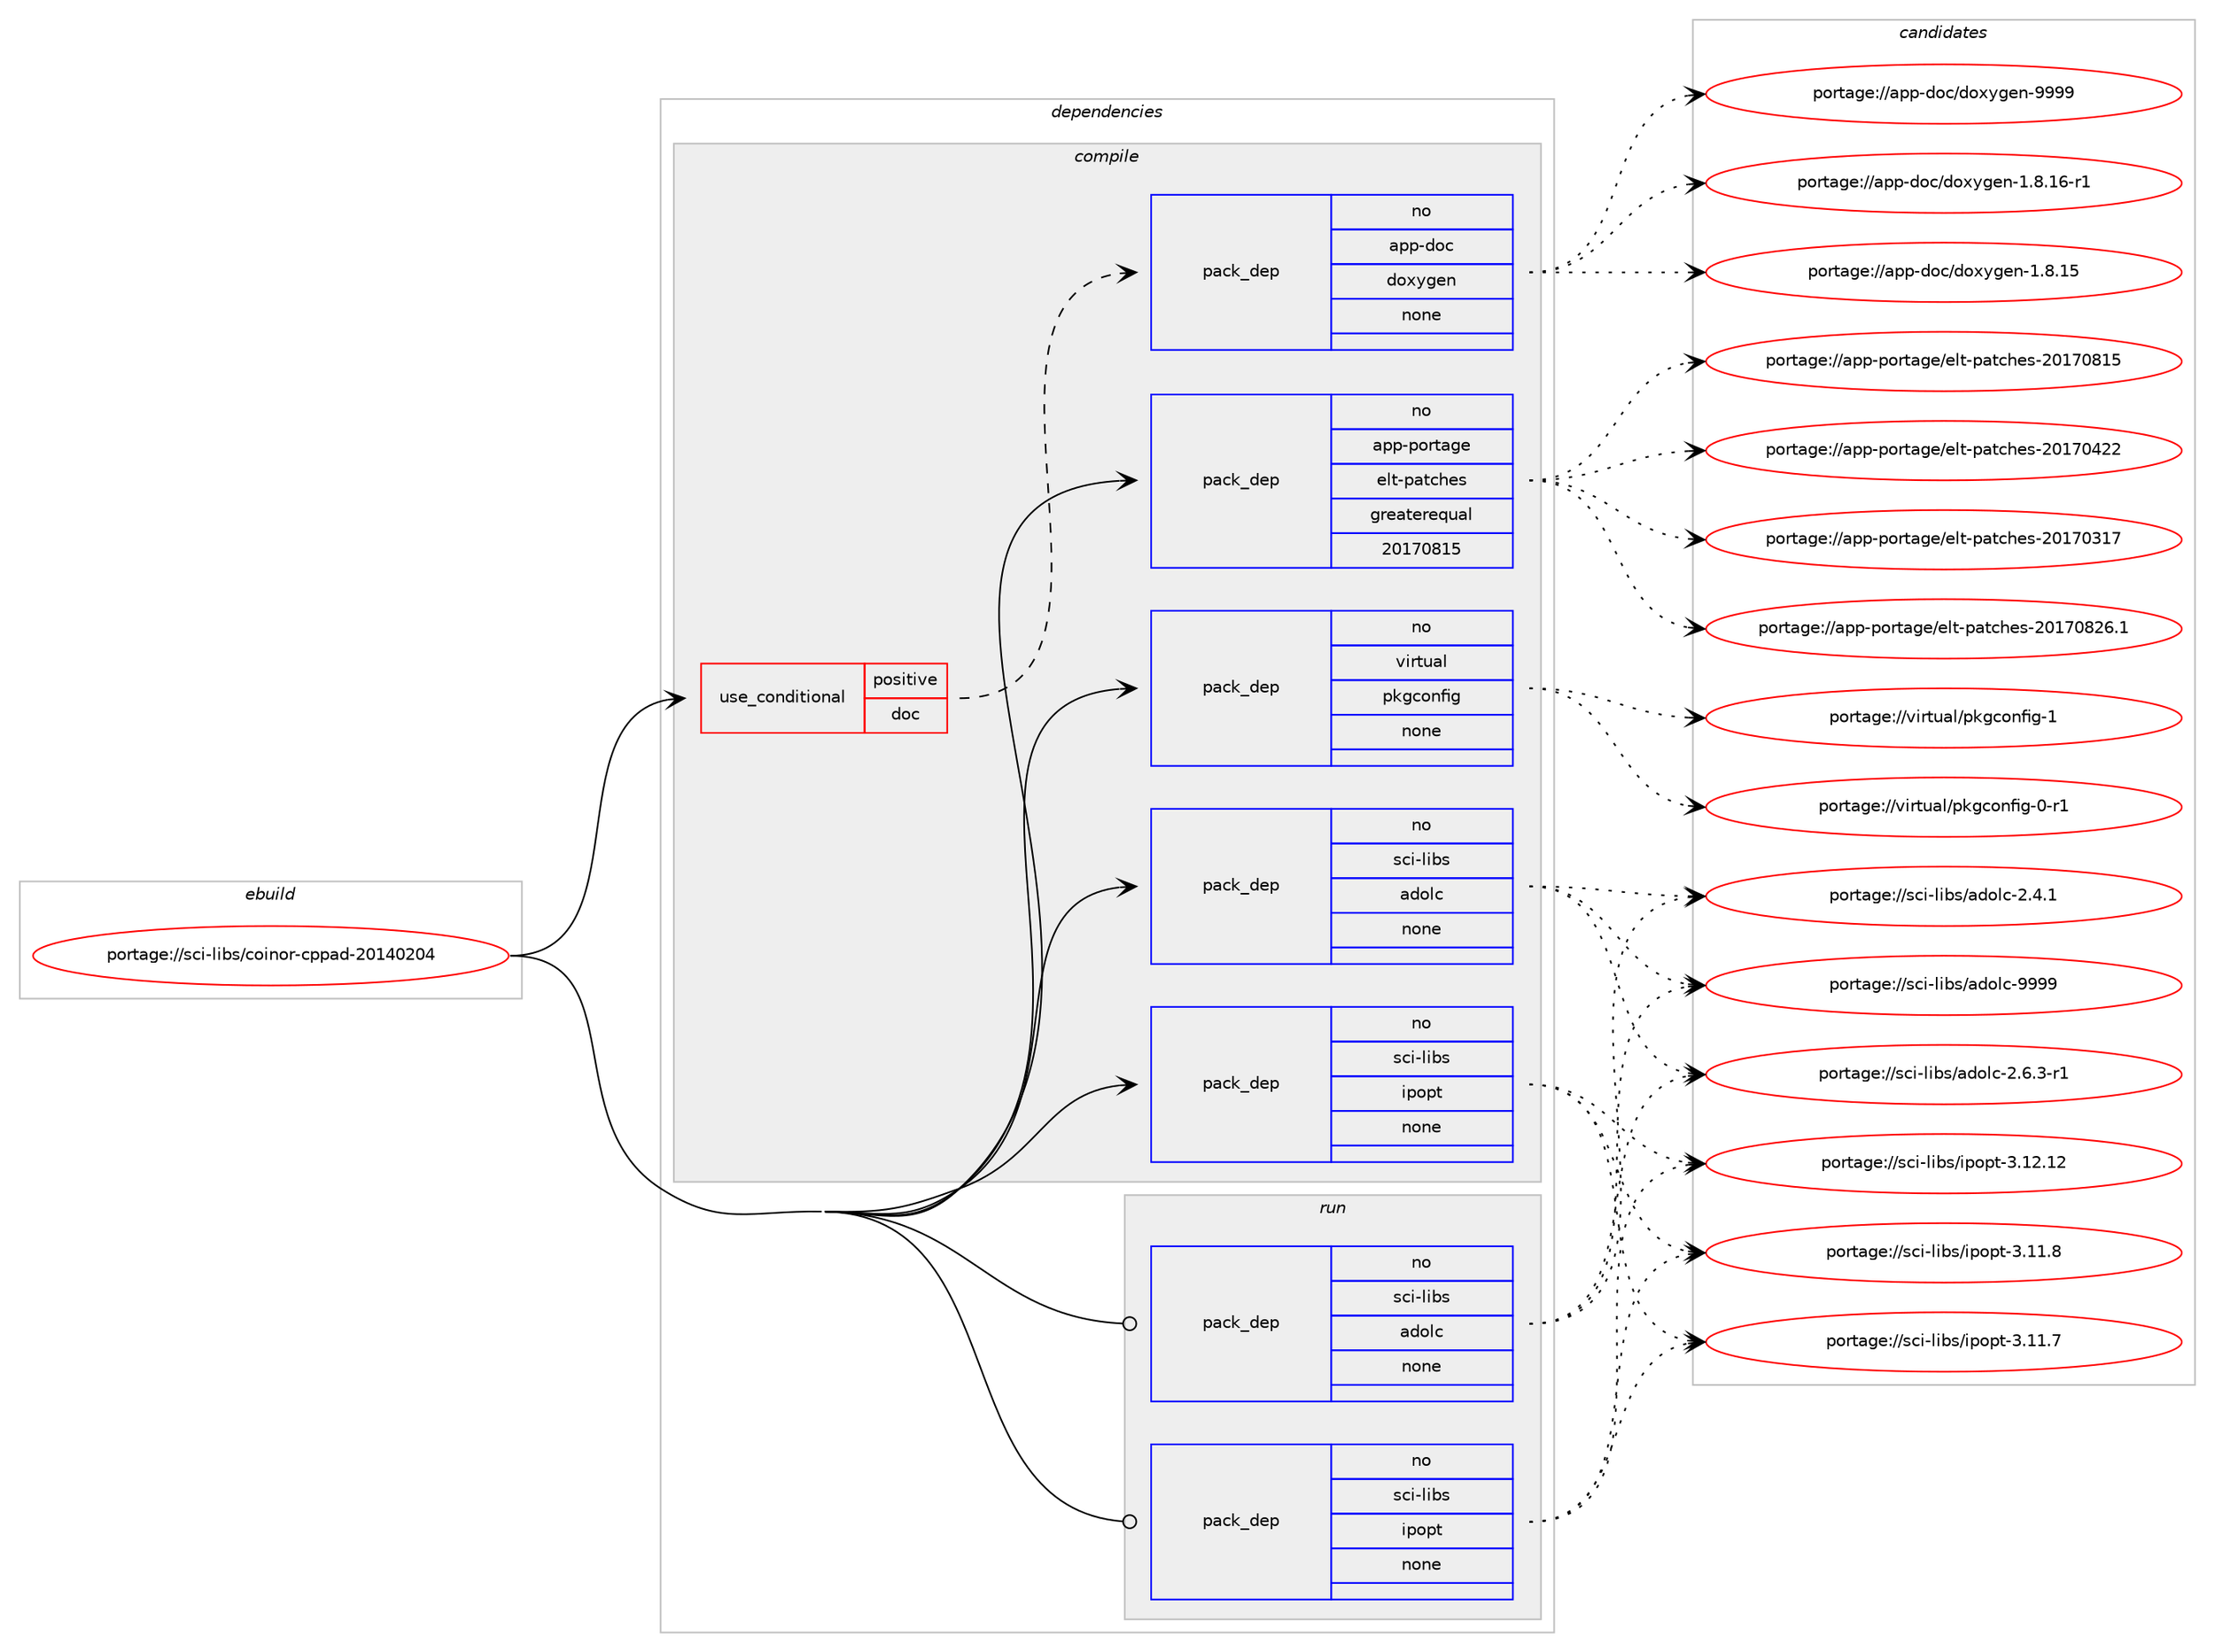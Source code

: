 digraph prolog {

# *************
# Graph options
# *************

newrank=true;
concentrate=true;
compound=true;
graph [rankdir=LR,fontname=Helvetica,fontsize=10,ranksep=1.5];#, ranksep=2.5, nodesep=0.2];
edge  [arrowhead=vee];
node  [fontname=Helvetica,fontsize=10];

# **********
# The ebuild
# **********

subgraph cluster_leftcol {
color=gray;
rank=same;
label=<<i>ebuild</i>>;
id [label="portage://sci-libs/coinor-cppad-20140204", color=red, width=4, href="../sci-libs/coinor-cppad-20140204.svg"];
}

# ****************
# The dependencies
# ****************

subgraph cluster_midcol {
color=gray;
label=<<i>dependencies</i>>;
subgraph cluster_compile {
fillcolor="#eeeeee";
style=filled;
label=<<i>compile</i>>;
subgraph cond11616 {
dependency55056 [label=<<TABLE BORDER="0" CELLBORDER="1" CELLSPACING="0" CELLPADDING="4"><TR><TD ROWSPAN="3" CELLPADDING="10">use_conditional</TD></TR><TR><TD>positive</TD></TR><TR><TD>doc</TD></TR></TABLE>>, shape=none, color=red];
subgraph pack42264 {
dependency55057 [label=<<TABLE BORDER="0" CELLBORDER="1" CELLSPACING="0" CELLPADDING="4" WIDTH="220"><TR><TD ROWSPAN="6" CELLPADDING="30">pack_dep</TD></TR><TR><TD WIDTH="110">no</TD></TR><TR><TD>app-doc</TD></TR><TR><TD>doxygen</TD></TR><TR><TD>none</TD></TR><TR><TD></TD></TR></TABLE>>, shape=none, color=blue];
}
dependency55056:e -> dependency55057:w [weight=20,style="dashed",arrowhead="vee"];
}
id:e -> dependency55056:w [weight=20,style="solid",arrowhead="vee"];
subgraph pack42265 {
dependency55058 [label=<<TABLE BORDER="0" CELLBORDER="1" CELLSPACING="0" CELLPADDING="4" WIDTH="220"><TR><TD ROWSPAN="6" CELLPADDING="30">pack_dep</TD></TR><TR><TD WIDTH="110">no</TD></TR><TR><TD>app-portage</TD></TR><TR><TD>elt-patches</TD></TR><TR><TD>greaterequal</TD></TR><TR><TD>20170815</TD></TR></TABLE>>, shape=none, color=blue];
}
id:e -> dependency55058:w [weight=20,style="solid",arrowhead="vee"];
subgraph pack42266 {
dependency55059 [label=<<TABLE BORDER="0" CELLBORDER="1" CELLSPACING="0" CELLPADDING="4" WIDTH="220"><TR><TD ROWSPAN="6" CELLPADDING="30">pack_dep</TD></TR><TR><TD WIDTH="110">no</TD></TR><TR><TD>sci-libs</TD></TR><TR><TD>adolc</TD></TR><TR><TD>none</TD></TR><TR><TD></TD></TR></TABLE>>, shape=none, color=blue];
}
id:e -> dependency55059:w [weight=20,style="solid",arrowhead="vee"];
subgraph pack42267 {
dependency55060 [label=<<TABLE BORDER="0" CELLBORDER="1" CELLSPACING="0" CELLPADDING="4" WIDTH="220"><TR><TD ROWSPAN="6" CELLPADDING="30">pack_dep</TD></TR><TR><TD WIDTH="110">no</TD></TR><TR><TD>sci-libs</TD></TR><TR><TD>ipopt</TD></TR><TR><TD>none</TD></TR><TR><TD></TD></TR></TABLE>>, shape=none, color=blue];
}
id:e -> dependency55060:w [weight=20,style="solid",arrowhead="vee"];
subgraph pack42268 {
dependency55061 [label=<<TABLE BORDER="0" CELLBORDER="1" CELLSPACING="0" CELLPADDING="4" WIDTH="220"><TR><TD ROWSPAN="6" CELLPADDING="30">pack_dep</TD></TR><TR><TD WIDTH="110">no</TD></TR><TR><TD>virtual</TD></TR><TR><TD>pkgconfig</TD></TR><TR><TD>none</TD></TR><TR><TD></TD></TR></TABLE>>, shape=none, color=blue];
}
id:e -> dependency55061:w [weight=20,style="solid",arrowhead="vee"];
}
subgraph cluster_compileandrun {
fillcolor="#eeeeee";
style=filled;
label=<<i>compile and run</i>>;
}
subgraph cluster_run {
fillcolor="#eeeeee";
style=filled;
label=<<i>run</i>>;
subgraph pack42269 {
dependency55062 [label=<<TABLE BORDER="0" CELLBORDER="1" CELLSPACING="0" CELLPADDING="4" WIDTH="220"><TR><TD ROWSPAN="6" CELLPADDING="30">pack_dep</TD></TR><TR><TD WIDTH="110">no</TD></TR><TR><TD>sci-libs</TD></TR><TR><TD>adolc</TD></TR><TR><TD>none</TD></TR><TR><TD></TD></TR></TABLE>>, shape=none, color=blue];
}
id:e -> dependency55062:w [weight=20,style="solid",arrowhead="odot"];
subgraph pack42270 {
dependency55063 [label=<<TABLE BORDER="0" CELLBORDER="1" CELLSPACING="0" CELLPADDING="4" WIDTH="220"><TR><TD ROWSPAN="6" CELLPADDING="30">pack_dep</TD></TR><TR><TD WIDTH="110">no</TD></TR><TR><TD>sci-libs</TD></TR><TR><TD>ipopt</TD></TR><TR><TD>none</TD></TR><TR><TD></TD></TR></TABLE>>, shape=none, color=blue];
}
id:e -> dependency55063:w [weight=20,style="solid",arrowhead="odot"];
}
}

# **************
# The candidates
# **************

subgraph cluster_choices {
rank=same;
color=gray;
label=<<i>candidates</i>>;

subgraph choice42264 {
color=black;
nodesep=1;
choice971121124510011199471001111201211031011104557575757 [label="portage://app-doc/doxygen-9999", color=red, width=4,href="../app-doc/doxygen-9999.svg"];
choice97112112451001119947100111120121103101110454946564649544511449 [label="portage://app-doc/doxygen-1.8.16-r1", color=red, width=4,href="../app-doc/doxygen-1.8.16-r1.svg"];
choice9711211245100111994710011112012110310111045494656464953 [label="portage://app-doc/doxygen-1.8.15", color=red, width=4,href="../app-doc/doxygen-1.8.15.svg"];
dependency55057:e -> choice971121124510011199471001111201211031011104557575757:w [style=dotted,weight="100"];
dependency55057:e -> choice97112112451001119947100111120121103101110454946564649544511449:w [style=dotted,weight="100"];
dependency55057:e -> choice9711211245100111994710011112012110310111045494656464953:w [style=dotted,weight="100"];
}
subgraph choice42265 {
color=black;
nodesep=1;
choice971121124511211111411697103101471011081164511297116991041011154550484955485650544649 [label="portage://app-portage/elt-patches-20170826.1", color=red, width=4,href="../app-portage/elt-patches-20170826.1.svg"];
choice97112112451121111141169710310147101108116451129711699104101115455048495548564953 [label="portage://app-portage/elt-patches-20170815", color=red, width=4,href="../app-portage/elt-patches-20170815.svg"];
choice97112112451121111141169710310147101108116451129711699104101115455048495548525050 [label="portage://app-portage/elt-patches-20170422", color=red, width=4,href="../app-portage/elt-patches-20170422.svg"];
choice97112112451121111141169710310147101108116451129711699104101115455048495548514955 [label="portage://app-portage/elt-patches-20170317", color=red, width=4,href="../app-portage/elt-patches-20170317.svg"];
dependency55058:e -> choice971121124511211111411697103101471011081164511297116991041011154550484955485650544649:w [style=dotted,weight="100"];
dependency55058:e -> choice97112112451121111141169710310147101108116451129711699104101115455048495548564953:w [style=dotted,weight="100"];
dependency55058:e -> choice97112112451121111141169710310147101108116451129711699104101115455048495548525050:w [style=dotted,weight="100"];
dependency55058:e -> choice97112112451121111141169710310147101108116451129711699104101115455048495548514955:w [style=dotted,weight="100"];
}
subgraph choice42266 {
color=black;
nodesep=1;
choice1159910545108105981154797100111108994557575757 [label="portage://sci-libs/adolc-9999", color=red, width=4,href="../sci-libs/adolc-9999.svg"];
choice1159910545108105981154797100111108994550465446514511449 [label="portage://sci-libs/adolc-2.6.3-r1", color=red, width=4,href="../sci-libs/adolc-2.6.3-r1.svg"];
choice115991054510810598115479710011110899455046524649 [label="portage://sci-libs/adolc-2.4.1", color=red, width=4,href="../sci-libs/adolc-2.4.1.svg"];
dependency55059:e -> choice1159910545108105981154797100111108994557575757:w [style=dotted,weight="100"];
dependency55059:e -> choice1159910545108105981154797100111108994550465446514511449:w [style=dotted,weight="100"];
dependency55059:e -> choice115991054510810598115479710011110899455046524649:w [style=dotted,weight="100"];
}
subgraph choice42267 {
color=black;
nodesep=1;
choice115991054510810598115471051121111121164551464950464950 [label="portage://sci-libs/ipopt-3.12.12", color=red, width=4,href="../sci-libs/ipopt-3.12.12.svg"];
choice1159910545108105981154710511211111211645514649494656 [label="portage://sci-libs/ipopt-3.11.8", color=red, width=4,href="../sci-libs/ipopt-3.11.8.svg"];
choice1159910545108105981154710511211111211645514649494655 [label="portage://sci-libs/ipopt-3.11.7", color=red, width=4,href="../sci-libs/ipopt-3.11.7.svg"];
dependency55060:e -> choice115991054510810598115471051121111121164551464950464950:w [style=dotted,weight="100"];
dependency55060:e -> choice1159910545108105981154710511211111211645514649494656:w [style=dotted,weight="100"];
dependency55060:e -> choice1159910545108105981154710511211111211645514649494655:w [style=dotted,weight="100"];
}
subgraph choice42268 {
color=black;
nodesep=1;
choice1181051141161179710847112107103991111101021051034549 [label="portage://virtual/pkgconfig-1", color=red, width=4,href="../virtual/pkgconfig-1.svg"];
choice11810511411611797108471121071039911111010210510345484511449 [label="portage://virtual/pkgconfig-0-r1", color=red, width=4,href="../virtual/pkgconfig-0-r1.svg"];
dependency55061:e -> choice1181051141161179710847112107103991111101021051034549:w [style=dotted,weight="100"];
dependency55061:e -> choice11810511411611797108471121071039911111010210510345484511449:w [style=dotted,weight="100"];
}
subgraph choice42269 {
color=black;
nodesep=1;
choice1159910545108105981154797100111108994557575757 [label="portage://sci-libs/adolc-9999", color=red, width=4,href="../sci-libs/adolc-9999.svg"];
choice1159910545108105981154797100111108994550465446514511449 [label="portage://sci-libs/adolc-2.6.3-r1", color=red, width=4,href="../sci-libs/adolc-2.6.3-r1.svg"];
choice115991054510810598115479710011110899455046524649 [label="portage://sci-libs/adolc-2.4.1", color=red, width=4,href="../sci-libs/adolc-2.4.1.svg"];
dependency55062:e -> choice1159910545108105981154797100111108994557575757:w [style=dotted,weight="100"];
dependency55062:e -> choice1159910545108105981154797100111108994550465446514511449:w [style=dotted,weight="100"];
dependency55062:e -> choice115991054510810598115479710011110899455046524649:w [style=dotted,weight="100"];
}
subgraph choice42270 {
color=black;
nodesep=1;
choice115991054510810598115471051121111121164551464950464950 [label="portage://sci-libs/ipopt-3.12.12", color=red, width=4,href="../sci-libs/ipopt-3.12.12.svg"];
choice1159910545108105981154710511211111211645514649494656 [label="portage://sci-libs/ipopt-3.11.8", color=red, width=4,href="../sci-libs/ipopt-3.11.8.svg"];
choice1159910545108105981154710511211111211645514649494655 [label="portage://sci-libs/ipopt-3.11.7", color=red, width=4,href="../sci-libs/ipopt-3.11.7.svg"];
dependency55063:e -> choice115991054510810598115471051121111121164551464950464950:w [style=dotted,weight="100"];
dependency55063:e -> choice1159910545108105981154710511211111211645514649494656:w [style=dotted,weight="100"];
dependency55063:e -> choice1159910545108105981154710511211111211645514649494655:w [style=dotted,weight="100"];
}
}

}
